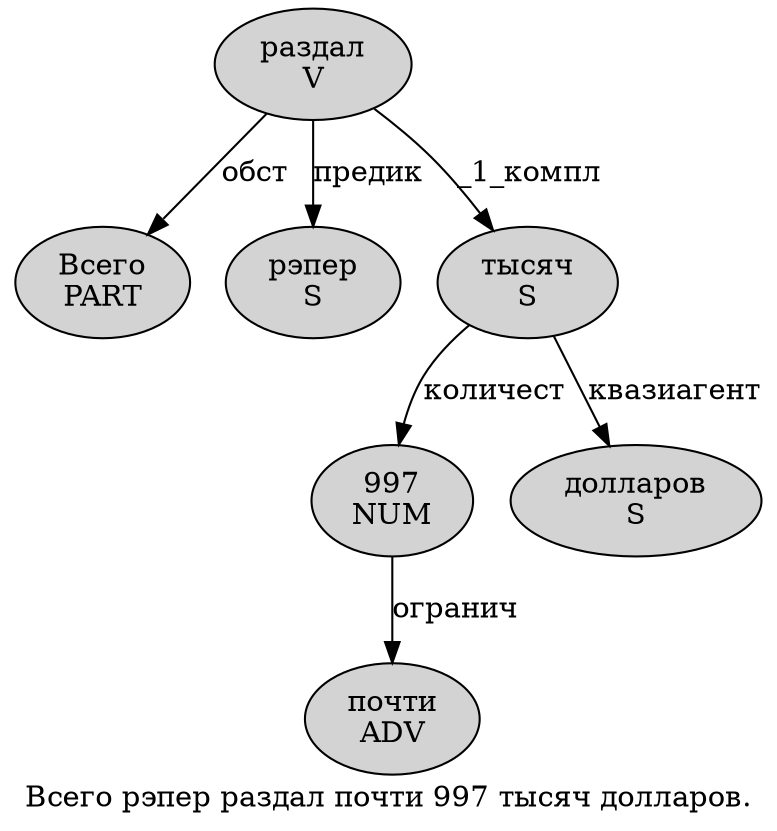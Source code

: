 digraph SENTENCE_1717 {
	graph [label="Всего рэпер раздал почти 997 тысяч долларов."]
	node [style=filled]
		0 [label="Всего
PART" color="" fillcolor=lightgray penwidth=1 shape=ellipse]
		1 [label="рэпер
S" color="" fillcolor=lightgray penwidth=1 shape=ellipse]
		2 [label="раздал
V" color="" fillcolor=lightgray penwidth=1 shape=ellipse]
		3 [label="почти
ADV" color="" fillcolor=lightgray penwidth=1 shape=ellipse]
		4 [label="997
NUM" color="" fillcolor=lightgray penwidth=1 shape=ellipse]
		5 [label="тысяч
S" color="" fillcolor=lightgray penwidth=1 shape=ellipse]
		6 [label="долларов
S" color="" fillcolor=lightgray penwidth=1 shape=ellipse]
			5 -> 4 [label="количест"]
			5 -> 6 [label="квазиагент"]
			2 -> 0 [label="обст"]
			2 -> 1 [label="предик"]
			2 -> 5 [label="_1_компл"]
			4 -> 3 [label="огранич"]
}